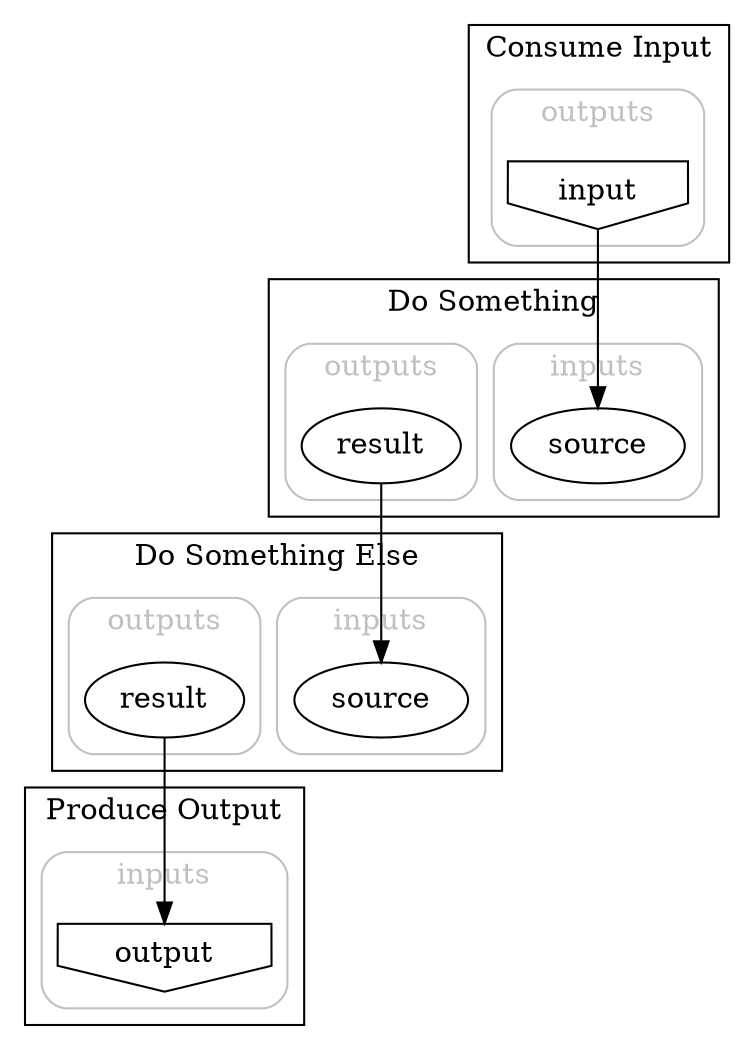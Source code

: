 digraph pg_graph {

subgraph "clusterinput_1" {
  label = "Consume Input"
  subgraph "clusteroutputs_1" {
    label = "outputs"
    fontcolor = "gray"
    style = "rounded"
    color = "gray"
    "input" [label="input"; shape=invhouse]
  }
}

subgraph "cluster_3" {
  label = "Do Something"
  subgraph "clustersub_3i" {
    label = "inputs"
    fontcolor = "gray"
    style = "rounded"
    color = "gray"
    "source_3" [label="source"]
  }
  subgraph "clustersub_3o" {
    label = "outputs"
    fontcolor = "gray"
    style = "rounded"
    color = "gray"
    "result_3" [label="result"]
  }
}

subgraph "cluster_4" {
  label = "Do Something Else"
  subgraph "clustersub_4i" {
    label = "inputs"
    fontcolor = "gray"
    style = "rounded"
    color = "gray"
    "source_4" [label="source"]
  }
  subgraph "clustersub_4o" {
    label = "outputs"
    fontcolor = "gray"
    style = "rounded"
    color = "gray"
    "result_4" [label="result"]
  }
}

subgraph "clusterinput_2" {
  label = "Produce Output"
  subgraph "clusterinputss_2" {
    label = "inputs"
    fontcolor = "gray"
    style = "rounded"
    color = "gray"
    "output" [label="output"; shape=invhouse]
  }
}

"input" -> "source_3"
"result_3" -> "source_4"
"result_4" -> "output"

}

